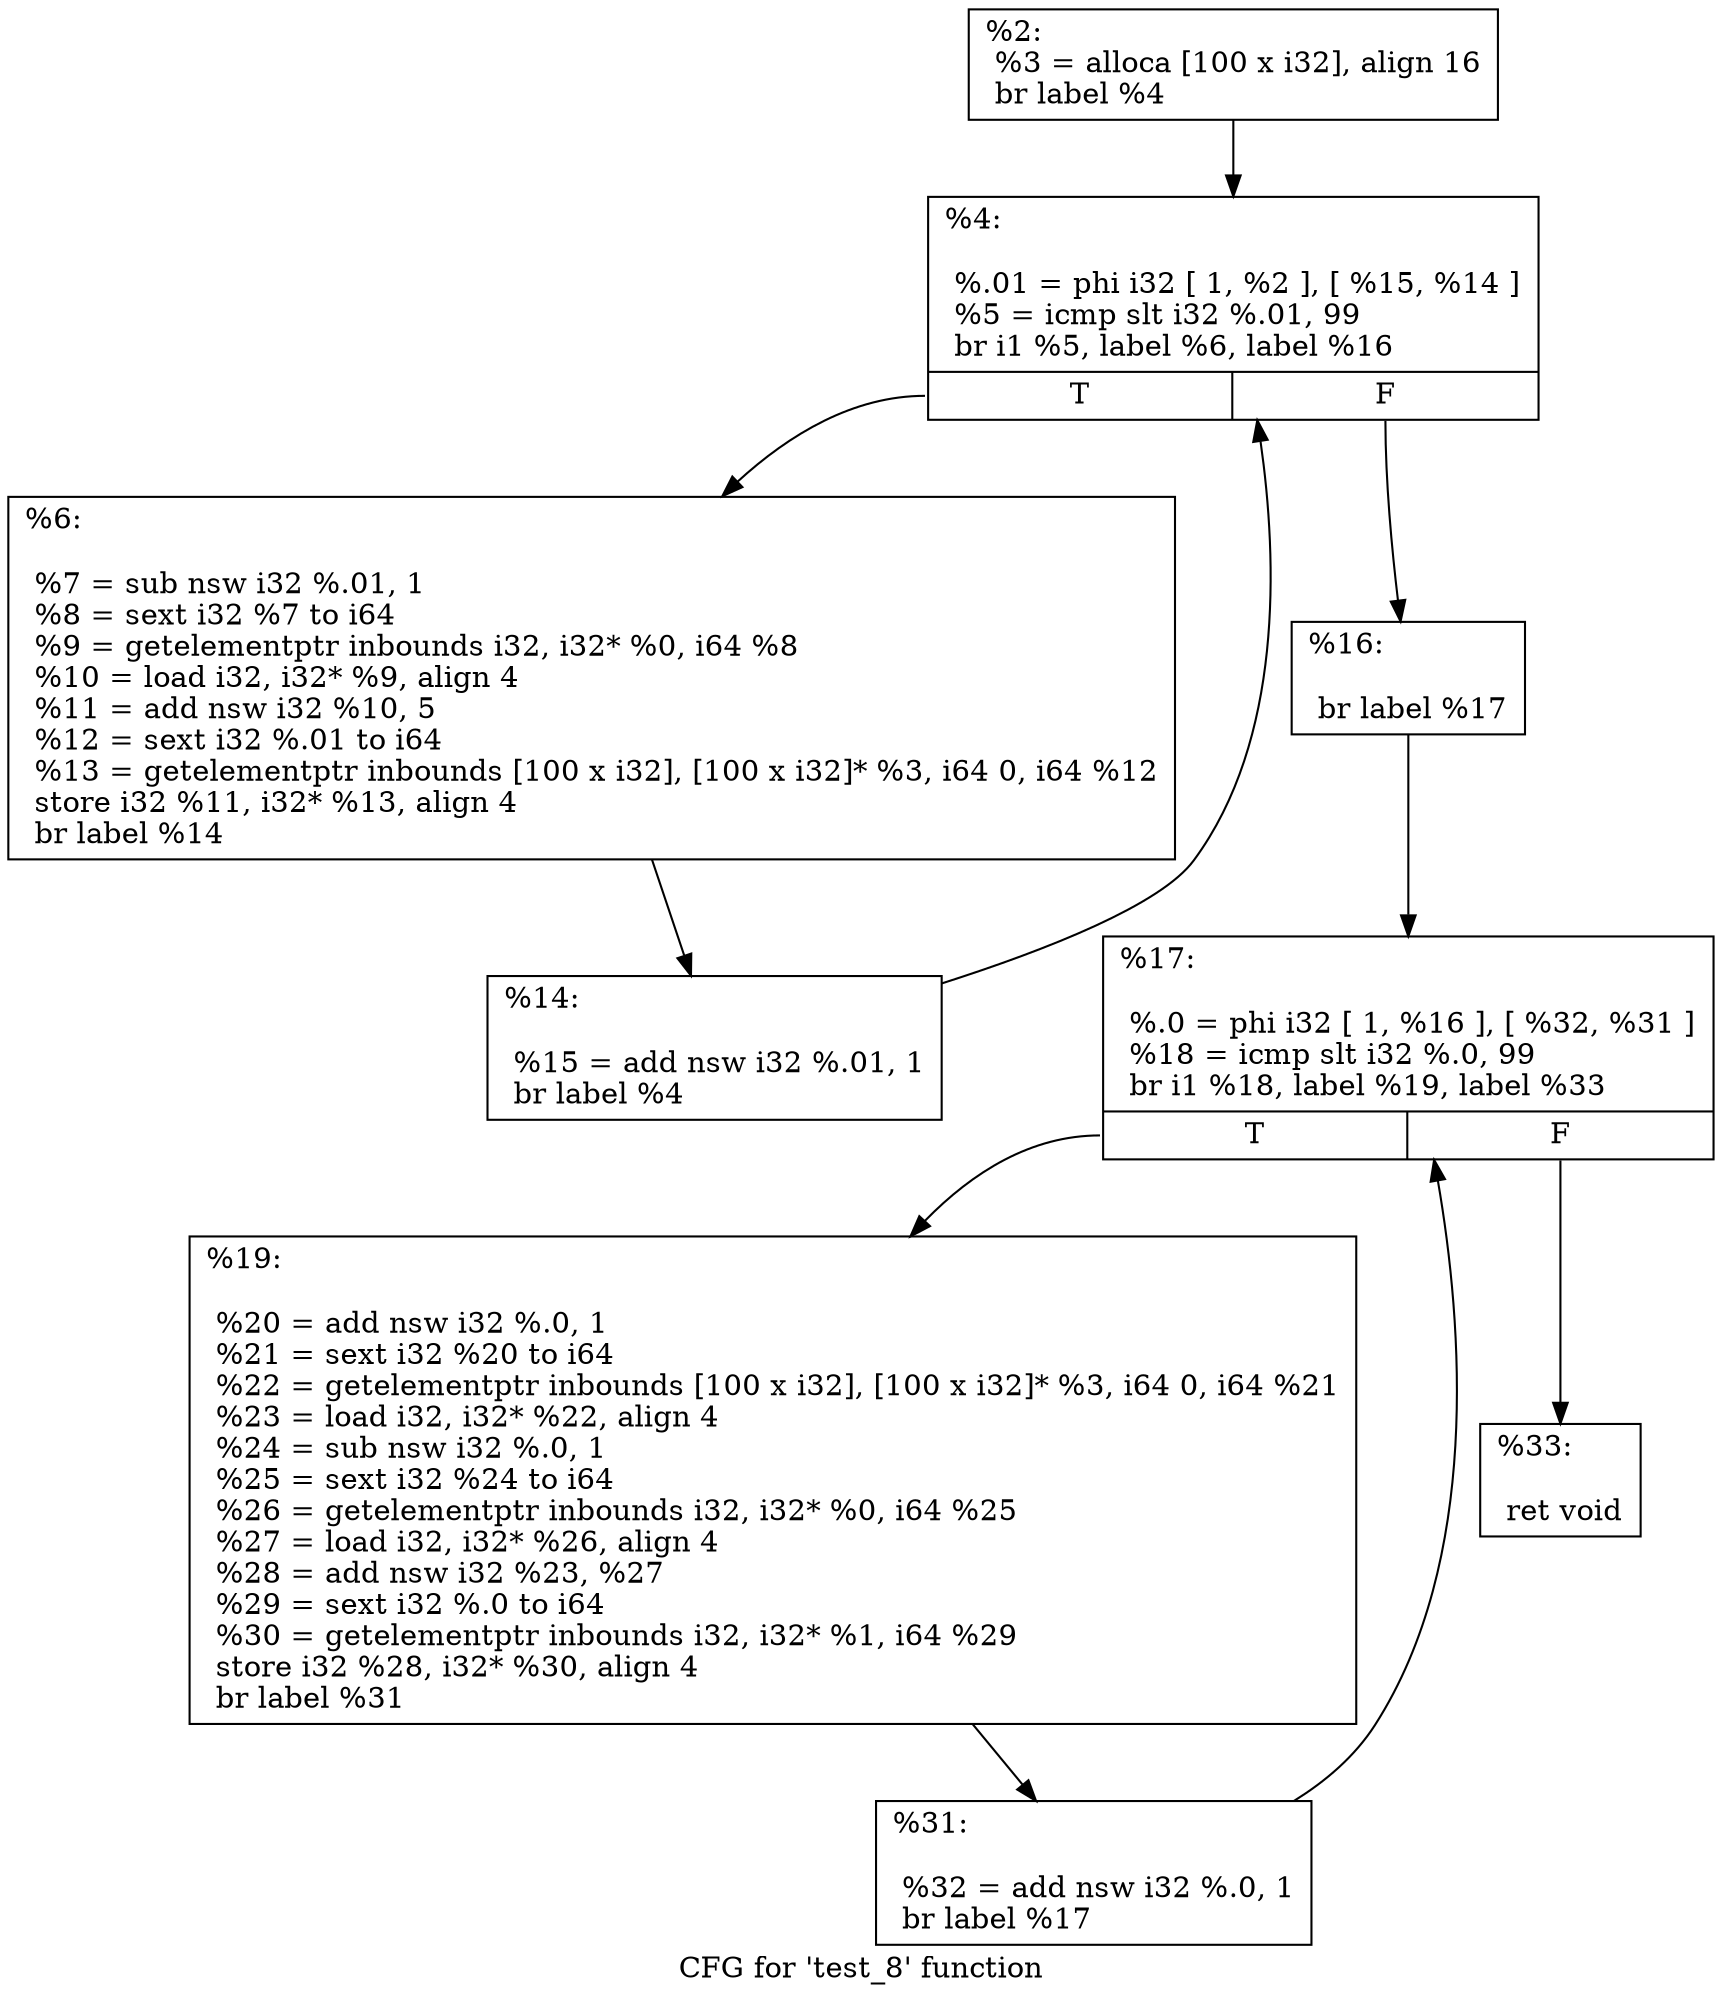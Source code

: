digraph "CFG for 'test_8' function" {
	label="CFG for 'test_8' function";

	Node0x3bb3c70 [shape=record,label="{%2:\l  %3 = alloca [100 x i32], align 16\l  br label %4\l}"];
	Node0x3bb3c70 -> Node0x3bb3d30;
	Node0x3bb3d30 [shape=record,label="{%4:\l\l  %.01 = phi i32 [ 1, %2 ], [ %15, %14 ]\l  %5 = icmp slt i32 %.01, 99\l  br i1 %5, label %6, label %16\l|{<s0>T|<s1>F}}"];
	Node0x3bb3d30:s0 -> Node0x3bb4090;
	Node0x3bb3d30:s1 -> Node0x3bb4120;
	Node0x3bb4090 [shape=record,label="{%6:\l\l  %7 = sub nsw i32 %.01, 1\l  %8 = sext i32 %7 to i64\l  %9 = getelementptr inbounds i32, i32* %0, i64 %8\l  %10 = load i32, i32* %9, align 4\l  %11 = add nsw i32 %10, 5\l  %12 = sext i32 %.01 to i64\l  %13 = getelementptr inbounds [100 x i32], [100 x i32]* %3, i64 0, i64 %12\l  store i32 %11, i32* %13, align 4\l  br label %14\l}"];
	Node0x3bb4090 -> Node0x3bb3e30;
	Node0x3bb3e30 [shape=record,label="{%14:\l\l  %15 = add nsw i32 %.01, 1\l  br label %4\l}"];
	Node0x3bb3e30 -> Node0x3bb3d30;
	Node0x3bb4120 [shape=record,label="{%16:\l\l  br label %17\l}"];
	Node0x3bb4120 -> Node0x3bb3de0;
	Node0x3bb3de0 [shape=record,label="{%17:\l\l  %.0 = phi i32 [ 1, %16 ], [ %32, %31 ]\l  %18 = icmp slt i32 %.0, 99\l  br i1 %18, label %19, label %33\l|{<s0>T|<s1>F}}"];
	Node0x3bb3de0:s0 -> Node0x3bb4a70;
	Node0x3bb3de0:s1 -> Node0x3bb4ac0;
	Node0x3bb4a70 [shape=record,label="{%19:\l\l  %20 = add nsw i32 %.0, 1\l  %21 = sext i32 %20 to i64\l  %22 = getelementptr inbounds [100 x i32], [100 x i32]* %3, i64 0, i64 %21\l  %23 = load i32, i32* %22, align 4\l  %24 = sub nsw i32 %.0, 1\l  %25 = sext i32 %24 to i64\l  %26 = getelementptr inbounds i32, i32* %0, i64 %25\l  %27 = load i32, i32* %26, align 4\l  %28 = add nsw i32 %23, %27\l  %29 = sext i32 %.0 to i64\l  %30 = getelementptr inbounds i32, i32* %1, i64 %29\l  store i32 %28, i32* %30, align 4\l  br label %31\l}"];
	Node0x3bb4a70 -> Node0x3bb48f0;
	Node0x3bb48f0 [shape=record,label="{%31:\l\l  %32 = add nsw i32 %.0, 1\l  br label %17\l}"];
	Node0x3bb48f0 -> Node0x3bb3de0;
	Node0x3bb4ac0 [shape=record,label="{%33:\l\l  ret void\l}"];
}
